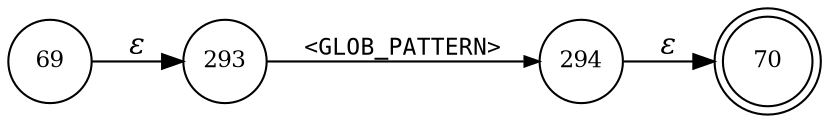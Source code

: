 digraph ATN {
rankdir=LR;
s70[fontsize=11, label="70", shape=doublecircle, fixedsize=true, width=.6];
s69[fontsize=11,label="69", shape=circle, fixedsize=true, width=.55, peripheries=1];
s293[fontsize=11,label="293", shape=circle, fixedsize=true, width=.55, peripheries=1];
s294[fontsize=11,label="294", shape=circle, fixedsize=true, width=.55, peripheries=1];
s69 -> s293 [fontname="Times-Italic", label="&epsilon;"];
s293 -> s294 [fontsize=11, fontname="Courier", arrowsize=.7, label = "<GLOB_PATTERN>", arrowhead = normal];
s294 -> s70 [fontname="Times-Italic", label="&epsilon;"];
}